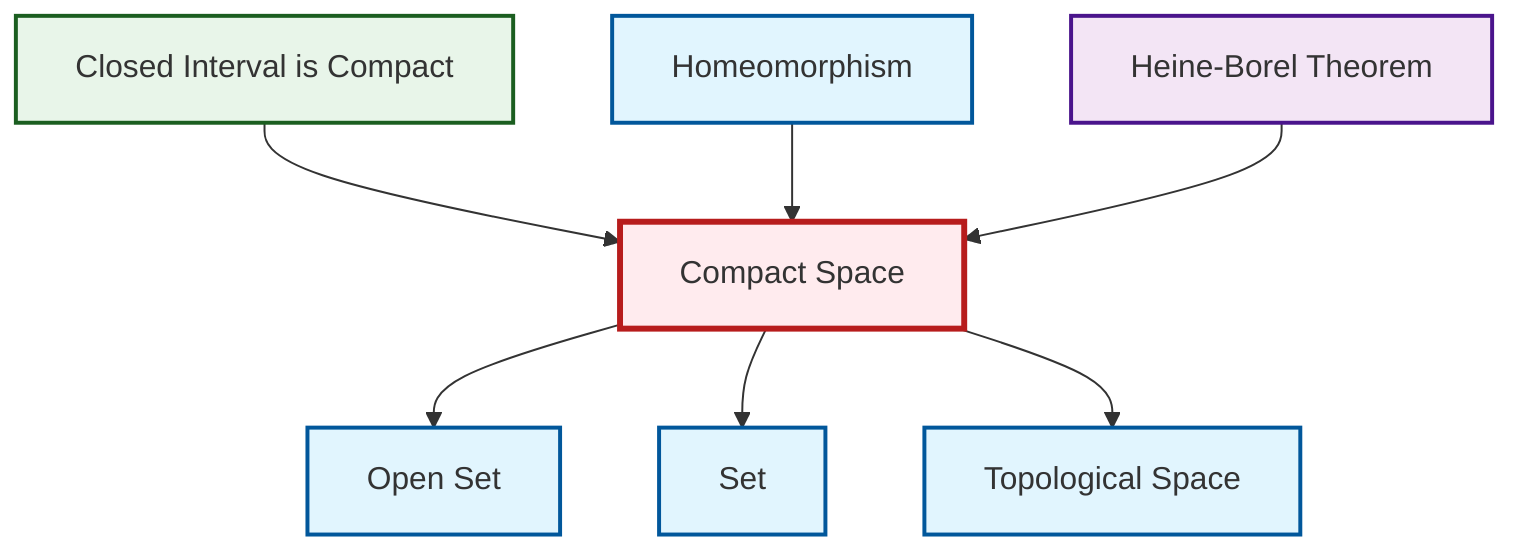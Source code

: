 graph TD
    classDef definition fill:#e1f5fe,stroke:#01579b,stroke-width:2px
    classDef theorem fill:#f3e5f5,stroke:#4a148c,stroke-width:2px
    classDef axiom fill:#fff3e0,stroke:#e65100,stroke-width:2px
    classDef example fill:#e8f5e9,stroke:#1b5e20,stroke-width:2px
    classDef current fill:#ffebee,stroke:#b71c1c,stroke-width:3px
    thm-heine-borel["Heine-Borel Theorem"]:::theorem
    def-homeomorphism["Homeomorphism"]:::definition
    def-open-set["Open Set"]:::definition
    def-set["Set"]:::definition
    ex-closed-interval-compact["Closed Interval is Compact"]:::example
    def-compact["Compact Space"]:::definition
    def-topological-space["Topological Space"]:::definition
    def-compact --> def-open-set
    ex-closed-interval-compact --> def-compact
    def-homeomorphism --> def-compact
    def-compact --> def-set
    thm-heine-borel --> def-compact
    def-compact --> def-topological-space
    class def-compact current